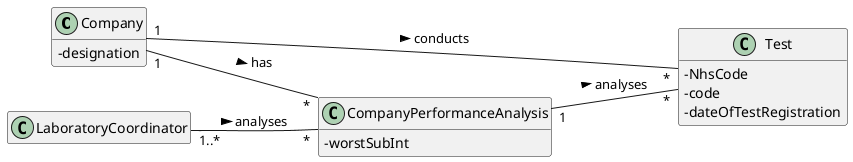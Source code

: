@startuml

skinparam classAttributeIconSize 0
hide empty methods
hide empty attributes
left to right direction

class Company{
- designation
}

class Test{
- NhsCode
- code
- dateOfTestRegistration
}

class LaboratoryCoordinator{
}

class CompanyPerformanceAnalysis{
'- firstDayToAnalyse
'- lastDayToAnalyse
'- chosenAlgorithm
- worstSubInt
'- statistics
'- graphs
}

Company "1" -- "*" Test : conducts >
LaboratoryCoordinator "1..*" -- "*" CompanyPerformanceAnalysis : analyses >
Company "1" -- "*" CompanyPerformanceAnalysis : has >
CompanyPerformanceAnalysis "1" -- "*" Test : analyses >

@enduml